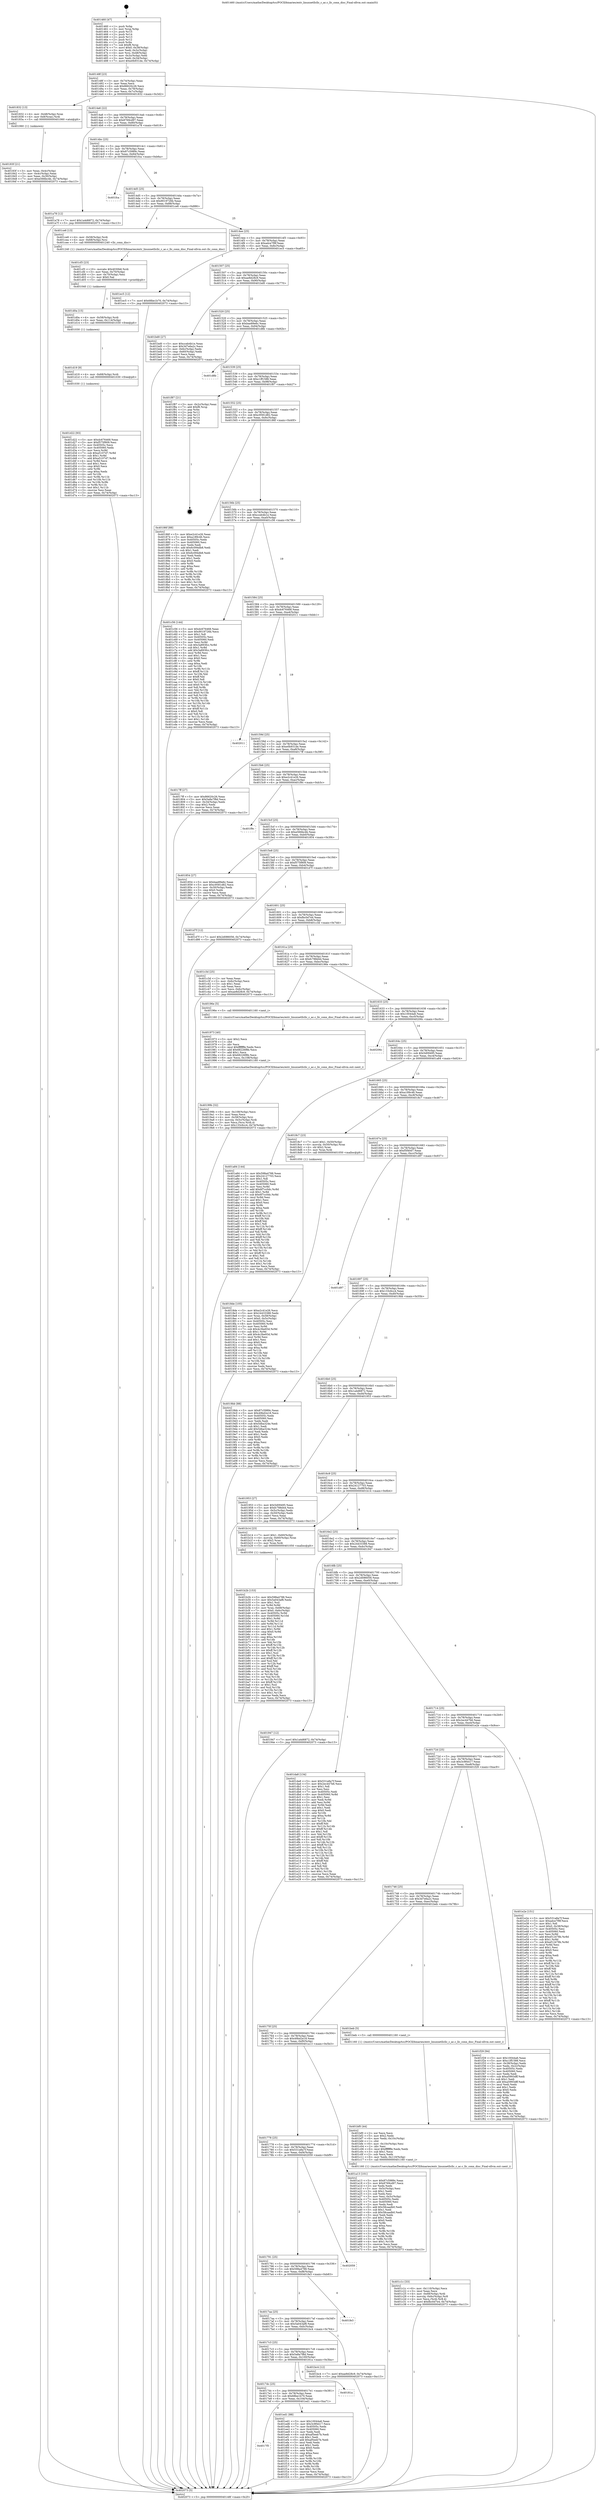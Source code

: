 digraph "0x401460" {
  label = "0x401460 (/mnt/c/Users/mathe/Desktop/tcc/POCII/binaries/extr_linuxnetllcllc_c_ac.c_llc_conn_disc_Final-ollvm.out::main(0))"
  labelloc = "t"
  node[shape=record]

  Entry [label="",width=0.3,height=0.3,shape=circle,fillcolor=black,style=filled]
  "0x40148f" [label="{
     0x40148f [23]\l
     | [instrs]\l
     &nbsp;&nbsp;0x40148f \<+3\>: mov -0x74(%rbp),%eax\l
     &nbsp;&nbsp;0x401492 \<+2\>: mov %eax,%ecx\l
     &nbsp;&nbsp;0x401494 \<+6\>: sub $0x86620c26,%ecx\l
     &nbsp;&nbsp;0x40149a \<+3\>: mov %eax,-0x78(%rbp)\l
     &nbsp;&nbsp;0x40149d \<+3\>: mov %ecx,-0x7c(%rbp)\l
     &nbsp;&nbsp;0x4014a0 \<+6\>: je 0000000000401832 \<main+0x3d2\>\l
  }"]
  "0x401832" [label="{
     0x401832 [13]\l
     | [instrs]\l
     &nbsp;&nbsp;0x401832 \<+4\>: mov -0x48(%rbp),%rax\l
     &nbsp;&nbsp;0x401836 \<+4\>: mov 0x8(%rax),%rdi\l
     &nbsp;&nbsp;0x40183a \<+5\>: call 0000000000401060 \<atoi@plt\>\l
     | [calls]\l
     &nbsp;&nbsp;0x401060 \{1\} (unknown)\l
  }"]
  "0x4014a6" [label="{
     0x4014a6 [22]\l
     | [instrs]\l
     &nbsp;&nbsp;0x4014a6 \<+5\>: jmp 00000000004014ab \<main+0x4b\>\l
     &nbsp;&nbsp;0x4014ab \<+3\>: mov -0x78(%rbp),%eax\l
     &nbsp;&nbsp;0x4014ae \<+5\>: sub $0x8769cd97,%eax\l
     &nbsp;&nbsp;0x4014b3 \<+3\>: mov %eax,-0x80(%rbp)\l
     &nbsp;&nbsp;0x4014b6 \<+6\>: je 0000000000401a78 \<main+0x618\>\l
  }"]
  Exit [label="",width=0.3,height=0.3,shape=circle,fillcolor=black,style=filled,peripheries=2]
  "0x401a78" [label="{
     0x401a78 [12]\l
     | [instrs]\l
     &nbsp;&nbsp;0x401a78 \<+7\>: movl $0x1a4d6872,-0x74(%rbp)\l
     &nbsp;&nbsp;0x401a7f \<+5\>: jmp 0000000000402073 \<main+0xc13\>\l
  }"]
  "0x4014bc" [label="{
     0x4014bc [25]\l
     | [instrs]\l
     &nbsp;&nbsp;0x4014bc \<+5\>: jmp 00000000004014c1 \<main+0x61\>\l
     &nbsp;&nbsp;0x4014c1 \<+3\>: mov -0x78(%rbp),%eax\l
     &nbsp;&nbsp;0x4014c4 \<+5\>: sub $0x87c5989c,%eax\l
     &nbsp;&nbsp;0x4014c9 \<+6\>: mov %eax,-0x84(%rbp)\l
     &nbsp;&nbsp;0x4014cf \<+6\>: je 0000000000401fca \<main+0xb6a\>\l
  }"]
  "0x4017f5" [label="{
     0x4017f5\l
  }", style=dashed]
  "0x401fca" [label="{
     0x401fca\l
  }", style=dashed]
  "0x4014d5" [label="{
     0x4014d5 [25]\l
     | [instrs]\l
     &nbsp;&nbsp;0x4014d5 \<+5\>: jmp 00000000004014da \<main+0x7a\>\l
     &nbsp;&nbsp;0x4014da \<+3\>: mov -0x78(%rbp),%eax\l
     &nbsp;&nbsp;0x4014dd \<+5\>: sub $0x9019726b,%eax\l
     &nbsp;&nbsp;0x4014e2 \<+6\>: mov %eax,-0x88(%rbp)\l
     &nbsp;&nbsp;0x4014e8 \<+6\>: je 0000000000401ce6 \<main+0x886\>\l
  }"]
  "0x401ed1" [label="{
     0x401ed1 [88]\l
     | [instrs]\l
     &nbsp;&nbsp;0x401ed1 \<+5\>: mov $0x10044a6,%eax\l
     &nbsp;&nbsp;0x401ed6 \<+5\>: mov $0x3c9f4417,%ecx\l
     &nbsp;&nbsp;0x401edb \<+7\>: mov 0x40505c,%edx\l
     &nbsp;&nbsp;0x401ee2 \<+7\>: mov 0x405060,%esi\l
     &nbsp;&nbsp;0x401ee9 \<+2\>: mov %edx,%edi\l
     &nbsp;&nbsp;0x401eeb \<+6\>: sub $0xaf5eeb7b,%edi\l
     &nbsp;&nbsp;0x401ef1 \<+3\>: sub $0x1,%edi\l
     &nbsp;&nbsp;0x401ef4 \<+6\>: add $0xaf5eeb7b,%edi\l
     &nbsp;&nbsp;0x401efa \<+3\>: imul %edi,%edx\l
     &nbsp;&nbsp;0x401efd \<+3\>: and $0x1,%edx\l
     &nbsp;&nbsp;0x401f00 \<+3\>: cmp $0x0,%edx\l
     &nbsp;&nbsp;0x401f03 \<+4\>: sete %r8b\l
     &nbsp;&nbsp;0x401f07 \<+3\>: cmp $0xa,%esi\l
     &nbsp;&nbsp;0x401f0a \<+4\>: setl %r9b\l
     &nbsp;&nbsp;0x401f0e \<+3\>: mov %r8b,%r10b\l
     &nbsp;&nbsp;0x401f11 \<+3\>: and %r9b,%r10b\l
     &nbsp;&nbsp;0x401f14 \<+3\>: xor %r9b,%r8b\l
     &nbsp;&nbsp;0x401f17 \<+3\>: or %r8b,%r10b\l
     &nbsp;&nbsp;0x401f1a \<+4\>: test $0x1,%r10b\l
     &nbsp;&nbsp;0x401f1e \<+3\>: cmovne %ecx,%eax\l
     &nbsp;&nbsp;0x401f21 \<+3\>: mov %eax,-0x74(%rbp)\l
     &nbsp;&nbsp;0x401f24 \<+5\>: jmp 0000000000402073 \<main+0xc13\>\l
  }"]
  "0x401ce6" [label="{
     0x401ce6 [13]\l
     | [instrs]\l
     &nbsp;&nbsp;0x401ce6 \<+4\>: mov -0x58(%rbp),%rdi\l
     &nbsp;&nbsp;0x401cea \<+4\>: mov -0x68(%rbp),%rsi\l
     &nbsp;&nbsp;0x401cee \<+5\>: call 0000000000401240 \<llc_conn_disc\>\l
     | [calls]\l
     &nbsp;&nbsp;0x401240 \{1\} (/mnt/c/Users/mathe/Desktop/tcc/POCII/binaries/extr_linuxnetllcllc_c_ac.c_llc_conn_disc_Final-ollvm.out::llc_conn_disc)\l
  }"]
  "0x4014ee" [label="{
     0x4014ee [25]\l
     | [instrs]\l
     &nbsp;&nbsp;0x4014ee \<+5\>: jmp 00000000004014f3 \<main+0x93\>\l
     &nbsp;&nbsp;0x4014f3 \<+3\>: mov -0x78(%rbp),%eax\l
     &nbsp;&nbsp;0x4014f6 \<+5\>: sub $0xadce7f9f,%eax\l
     &nbsp;&nbsp;0x4014fb \<+6\>: mov %eax,-0x8c(%rbp)\l
     &nbsp;&nbsp;0x401501 \<+6\>: je 0000000000401ec5 \<main+0xa65\>\l
  }"]
  "0x4017dc" [label="{
     0x4017dc [25]\l
     | [instrs]\l
     &nbsp;&nbsp;0x4017dc \<+5\>: jmp 00000000004017e1 \<main+0x381\>\l
     &nbsp;&nbsp;0x4017e1 \<+3\>: mov -0x78(%rbp),%eax\l
     &nbsp;&nbsp;0x4017e4 \<+5\>: sub $0x68be1b70,%eax\l
     &nbsp;&nbsp;0x4017e9 \<+6\>: mov %eax,-0x104(%rbp)\l
     &nbsp;&nbsp;0x4017ef \<+6\>: je 0000000000401ed1 \<main+0xa71\>\l
  }"]
  "0x401ec5" [label="{
     0x401ec5 [12]\l
     | [instrs]\l
     &nbsp;&nbsp;0x401ec5 \<+7\>: movl $0x68be1b70,-0x74(%rbp)\l
     &nbsp;&nbsp;0x401ecc \<+5\>: jmp 0000000000402073 \<main+0xc13\>\l
  }"]
  "0x401507" [label="{
     0x401507 [25]\l
     | [instrs]\l
     &nbsp;&nbsp;0x401507 \<+5\>: jmp 000000000040150c \<main+0xac\>\l
     &nbsp;&nbsp;0x40150c \<+3\>: mov -0x78(%rbp),%eax\l
     &nbsp;&nbsp;0x40150f \<+5\>: sub $0xae8d28c9,%eax\l
     &nbsp;&nbsp;0x401514 \<+6\>: mov %eax,-0x90(%rbp)\l
     &nbsp;&nbsp;0x40151a \<+6\>: je 0000000000401bd0 \<main+0x770\>\l
  }"]
  "0x40181a" [label="{
     0x40181a\l
  }", style=dashed]
  "0x401bd0" [label="{
     0x401bd0 [27]\l
     | [instrs]\l
     &nbsp;&nbsp;0x401bd0 \<+5\>: mov $0xcceb4b1e,%eax\l
     &nbsp;&nbsp;0x401bd5 \<+5\>: mov $0x3d7e6a2c,%ecx\l
     &nbsp;&nbsp;0x401bda \<+3\>: mov -0x6c(%rbp),%edx\l
     &nbsp;&nbsp;0x401bdd \<+3\>: cmp -0x60(%rbp),%edx\l
     &nbsp;&nbsp;0x401be0 \<+3\>: cmovl %ecx,%eax\l
     &nbsp;&nbsp;0x401be3 \<+3\>: mov %eax,-0x74(%rbp)\l
     &nbsp;&nbsp;0x401be6 \<+5\>: jmp 0000000000402073 \<main+0xc13\>\l
  }"]
  "0x401520" [label="{
     0x401520 [25]\l
     | [instrs]\l
     &nbsp;&nbsp;0x401520 \<+5\>: jmp 0000000000401525 \<main+0xc5\>\l
     &nbsp;&nbsp;0x401525 \<+3\>: mov -0x78(%rbp),%eax\l
     &nbsp;&nbsp;0x401528 \<+5\>: sub $0xbae89e6c,%eax\l
     &nbsp;&nbsp;0x40152d \<+6\>: mov %eax,-0x94(%rbp)\l
     &nbsp;&nbsp;0x401533 \<+6\>: je 0000000000401d8b \<main+0x92b\>\l
  }"]
  "0x401d22" [label="{
     0x401d22 [93]\l
     | [instrs]\l
     &nbsp;&nbsp;0x401d22 \<+5\>: mov $0xdc676468,%eax\l
     &nbsp;&nbsp;0x401d27 \<+5\>: mov $0xf575f909,%esi\l
     &nbsp;&nbsp;0x401d2c \<+7\>: mov 0x40505c,%ecx\l
     &nbsp;&nbsp;0x401d33 \<+7\>: mov 0x405060,%edx\l
     &nbsp;&nbsp;0x401d3a \<+3\>: mov %ecx,%r8d\l
     &nbsp;&nbsp;0x401d3d \<+7\>: sub $0xa5107d7,%r8d\l
     &nbsp;&nbsp;0x401d44 \<+4\>: sub $0x1,%r8d\l
     &nbsp;&nbsp;0x401d48 \<+7\>: add $0xa5107d7,%r8d\l
     &nbsp;&nbsp;0x401d4f \<+4\>: imul %r8d,%ecx\l
     &nbsp;&nbsp;0x401d53 \<+3\>: and $0x1,%ecx\l
     &nbsp;&nbsp;0x401d56 \<+3\>: cmp $0x0,%ecx\l
     &nbsp;&nbsp;0x401d59 \<+4\>: sete %r9b\l
     &nbsp;&nbsp;0x401d5d \<+3\>: cmp $0xa,%edx\l
     &nbsp;&nbsp;0x401d60 \<+4\>: setl %r10b\l
     &nbsp;&nbsp;0x401d64 \<+3\>: mov %r9b,%r11b\l
     &nbsp;&nbsp;0x401d67 \<+3\>: and %r10b,%r11b\l
     &nbsp;&nbsp;0x401d6a \<+3\>: xor %r10b,%r9b\l
     &nbsp;&nbsp;0x401d6d \<+3\>: or %r9b,%r11b\l
     &nbsp;&nbsp;0x401d70 \<+4\>: test $0x1,%r11b\l
     &nbsp;&nbsp;0x401d74 \<+3\>: cmovne %esi,%eax\l
     &nbsp;&nbsp;0x401d77 \<+3\>: mov %eax,-0x74(%rbp)\l
     &nbsp;&nbsp;0x401d7a \<+5\>: jmp 0000000000402073 \<main+0xc13\>\l
  }"]
  "0x401d8b" [label="{
     0x401d8b\l
  }", style=dashed]
  "0x401539" [label="{
     0x401539 [25]\l
     | [instrs]\l
     &nbsp;&nbsp;0x401539 \<+5\>: jmp 000000000040153e \<main+0xde\>\l
     &nbsp;&nbsp;0x40153e \<+3\>: mov -0x78(%rbp),%eax\l
     &nbsp;&nbsp;0x401541 \<+5\>: sub $0xc1ff1588,%eax\l
     &nbsp;&nbsp;0x401546 \<+6\>: mov %eax,-0x98(%rbp)\l
     &nbsp;&nbsp;0x40154c \<+6\>: je 0000000000401f87 \<main+0xb27\>\l
  }"]
  "0x401d19" [label="{
     0x401d19 [9]\l
     | [instrs]\l
     &nbsp;&nbsp;0x401d19 \<+4\>: mov -0x68(%rbp),%rdi\l
     &nbsp;&nbsp;0x401d1d \<+5\>: call 0000000000401030 \<free@plt\>\l
     | [calls]\l
     &nbsp;&nbsp;0x401030 \{1\} (unknown)\l
  }"]
  "0x401f87" [label="{
     0x401f87 [21]\l
     | [instrs]\l
     &nbsp;&nbsp;0x401f87 \<+3\>: mov -0x2c(%rbp),%eax\l
     &nbsp;&nbsp;0x401f8a \<+7\>: add $0xf8,%rsp\l
     &nbsp;&nbsp;0x401f91 \<+1\>: pop %rbx\l
     &nbsp;&nbsp;0x401f92 \<+2\>: pop %r12\l
     &nbsp;&nbsp;0x401f94 \<+2\>: pop %r13\l
     &nbsp;&nbsp;0x401f96 \<+2\>: pop %r14\l
     &nbsp;&nbsp;0x401f98 \<+2\>: pop %r15\l
     &nbsp;&nbsp;0x401f9a \<+1\>: pop %rbp\l
     &nbsp;&nbsp;0x401f9b \<+1\>: ret\l
  }"]
  "0x401552" [label="{
     0x401552 [25]\l
     | [instrs]\l
     &nbsp;&nbsp;0x401552 \<+5\>: jmp 0000000000401557 \<main+0xf7\>\l
     &nbsp;&nbsp;0x401557 \<+3\>: mov -0x78(%rbp),%eax\l
     &nbsp;&nbsp;0x40155a \<+5\>: sub $0xc9581d82,%eax\l
     &nbsp;&nbsp;0x40155f \<+6\>: mov %eax,-0x9c(%rbp)\l
     &nbsp;&nbsp;0x401565 \<+6\>: je 000000000040186f \<main+0x40f\>\l
  }"]
  "0x401d0a" [label="{
     0x401d0a [15]\l
     | [instrs]\l
     &nbsp;&nbsp;0x401d0a \<+4\>: mov -0x58(%rbp),%rdi\l
     &nbsp;&nbsp;0x401d0e \<+6\>: mov %eax,-0x114(%rbp)\l
     &nbsp;&nbsp;0x401d14 \<+5\>: call 0000000000401030 \<free@plt\>\l
     | [calls]\l
     &nbsp;&nbsp;0x401030 \{1\} (unknown)\l
  }"]
  "0x40186f" [label="{
     0x40186f [88]\l
     | [instrs]\l
     &nbsp;&nbsp;0x40186f \<+5\>: mov $0xe2c41e26,%eax\l
     &nbsp;&nbsp;0x401874 \<+5\>: mov $0xa189c46,%ecx\l
     &nbsp;&nbsp;0x401879 \<+7\>: mov 0x40505c,%edx\l
     &nbsp;&nbsp;0x401880 \<+7\>: mov 0x405060,%esi\l
     &nbsp;&nbsp;0x401887 \<+2\>: mov %edx,%edi\l
     &nbsp;&nbsp;0x401889 \<+6\>: add $0x6c094db8,%edi\l
     &nbsp;&nbsp;0x40188f \<+3\>: sub $0x1,%edi\l
     &nbsp;&nbsp;0x401892 \<+6\>: sub $0x6c094db8,%edi\l
     &nbsp;&nbsp;0x401898 \<+3\>: imul %edi,%edx\l
     &nbsp;&nbsp;0x40189b \<+3\>: and $0x1,%edx\l
     &nbsp;&nbsp;0x40189e \<+3\>: cmp $0x0,%edx\l
     &nbsp;&nbsp;0x4018a1 \<+4\>: sete %r8b\l
     &nbsp;&nbsp;0x4018a5 \<+3\>: cmp $0xa,%esi\l
     &nbsp;&nbsp;0x4018a8 \<+4\>: setl %r9b\l
     &nbsp;&nbsp;0x4018ac \<+3\>: mov %r8b,%r10b\l
     &nbsp;&nbsp;0x4018af \<+3\>: and %r9b,%r10b\l
     &nbsp;&nbsp;0x4018b2 \<+3\>: xor %r9b,%r8b\l
     &nbsp;&nbsp;0x4018b5 \<+3\>: or %r8b,%r10b\l
     &nbsp;&nbsp;0x4018b8 \<+4\>: test $0x1,%r10b\l
     &nbsp;&nbsp;0x4018bc \<+3\>: cmovne %ecx,%eax\l
     &nbsp;&nbsp;0x4018bf \<+3\>: mov %eax,-0x74(%rbp)\l
     &nbsp;&nbsp;0x4018c2 \<+5\>: jmp 0000000000402073 \<main+0xc13\>\l
  }"]
  "0x40156b" [label="{
     0x40156b [25]\l
     | [instrs]\l
     &nbsp;&nbsp;0x40156b \<+5\>: jmp 0000000000401570 \<main+0x110\>\l
     &nbsp;&nbsp;0x401570 \<+3\>: mov -0x78(%rbp),%eax\l
     &nbsp;&nbsp;0x401573 \<+5\>: sub $0xcceb4b1e,%eax\l
     &nbsp;&nbsp;0x401578 \<+6\>: mov %eax,-0xa0(%rbp)\l
     &nbsp;&nbsp;0x40157e \<+6\>: je 0000000000401c56 \<main+0x7f6\>\l
  }"]
  "0x401cf3" [label="{
     0x401cf3 [23]\l
     | [instrs]\l
     &nbsp;&nbsp;0x401cf3 \<+10\>: movabs $0x4030b6,%rdi\l
     &nbsp;&nbsp;0x401cfd \<+3\>: mov %eax,-0x70(%rbp)\l
     &nbsp;&nbsp;0x401d00 \<+3\>: mov -0x70(%rbp),%esi\l
     &nbsp;&nbsp;0x401d03 \<+2\>: mov $0x0,%al\l
     &nbsp;&nbsp;0x401d05 \<+5\>: call 0000000000401040 \<printf@plt\>\l
     | [calls]\l
     &nbsp;&nbsp;0x401040 \{1\} (unknown)\l
  }"]
  "0x401c56" [label="{
     0x401c56 [144]\l
     | [instrs]\l
     &nbsp;&nbsp;0x401c56 \<+5\>: mov $0xdc676468,%eax\l
     &nbsp;&nbsp;0x401c5b \<+5\>: mov $0x9019726b,%ecx\l
     &nbsp;&nbsp;0x401c60 \<+2\>: mov $0x1,%dl\l
     &nbsp;&nbsp;0x401c62 \<+7\>: mov 0x40505c,%esi\l
     &nbsp;&nbsp;0x401c69 \<+7\>: mov 0x405060,%edi\l
     &nbsp;&nbsp;0x401c70 \<+3\>: mov %esi,%r8d\l
     &nbsp;&nbsp;0x401c73 \<+7\>: sub $0x3a893fcc,%r8d\l
     &nbsp;&nbsp;0x401c7a \<+4\>: sub $0x1,%r8d\l
     &nbsp;&nbsp;0x401c7e \<+7\>: add $0x3a893fcc,%r8d\l
     &nbsp;&nbsp;0x401c85 \<+4\>: imul %r8d,%esi\l
     &nbsp;&nbsp;0x401c89 \<+3\>: and $0x1,%esi\l
     &nbsp;&nbsp;0x401c8c \<+3\>: cmp $0x0,%esi\l
     &nbsp;&nbsp;0x401c8f \<+4\>: sete %r9b\l
     &nbsp;&nbsp;0x401c93 \<+3\>: cmp $0xa,%edi\l
     &nbsp;&nbsp;0x401c96 \<+4\>: setl %r10b\l
     &nbsp;&nbsp;0x401c9a \<+3\>: mov %r9b,%r11b\l
     &nbsp;&nbsp;0x401c9d \<+4\>: xor $0xff,%r11b\l
     &nbsp;&nbsp;0x401ca1 \<+3\>: mov %r10b,%bl\l
     &nbsp;&nbsp;0x401ca4 \<+3\>: xor $0xff,%bl\l
     &nbsp;&nbsp;0x401ca7 \<+3\>: xor $0x0,%dl\l
     &nbsp;&nbsp;0x401caa \<+3\>: mov %r11b,%r14b\l
     &nbsp;&nbsp;0x401cad \<+4\>: and $0x0,%r14b\l
     &nbsp;&nbsp;0x401cb1 \<+3\>: and %dl,%r9b\l
     &nbsp;&nbsp;0x401cb4 \<+3\>: mov %bl,%r15b\l
     &nbsp;&nbsp;0x401cb7 \<+4\>: and $0x0,%r15b\l
     &nbsp;&nbsp;0x401cbb \<+3\>: and %dl,%r10b\l
     &nbsp;&nbsp;0x401cbe \<+3\>: or %r9b,%r14b\l
     &nbsp;&nbsp;0x401cc1 \<+3\>: or %r10b,%r15b\l
     &nbsp;&nbsp;0x401cc4 \<+3\>: xor %r15b,%r14b\l
     &nbsp;&nbsp;0x401cc7 \<+3\>: or %bl,%r11b\l
     &nbsp;&nbsp;0x401cca \<+4\>: xor $0xff,%r11b\l
     &nbsp;&nbsp;0x401cce \<+3\>: or $0x0,%dl\l
     &nbsp;&nbsp;0x401cd1 \<+3\>: and %dl,%r11b\l
     &nbsp;&nbsp;0x401cd4 \<+3\>: or %r11b,%r14b\l
     &nbsp;&nbsp;0x401cd7 \<+4\>: test $0x1,%r14b\l
     &nbsp;&nbsp;0x401cdb \<+3\>: cmovne %ecx,%eax\l
     &nbsp;&nbsp;0x401cde \<+3\>: mov %eax,-0x74(%rbp)\l
     &nbsp;&nbsp;0x401ce1 \<+5\>: jmp 0000000000402073 \<main+0xc13\>\l
  }"]
  "0x401584" [label="{
     0x401584 [25]\l
     | [instrs]\l
     &nbsp;&nbsp;0x401584 \<+5\>: jmp 0000000000401589 \<main+0x129\>\l
     &nbsp;&nbsp;0x401589 \<+3\>: mov -0x78(%rbp),%eax\l
     &nbsp;&nbsp;0x40158c \<+5\>: sub $0xdc676468,%eax\l
     &nbsp;&nbsp;0x401591 \<+6\>: mov %eax,-0xa4(%rbp)\l
     &nbsp;&nbsp;0x401597 \<+6\>: je 0000000000402011 \<main+0xbb1\>\l
  }"]
  "0x401c1c" [label="{
     0x401c1c [33]\l
     | [instrs]\l
     &nbsp;&nbsp;0x401c1c \<+6\>: mov -0x110(%rbp),%ecx\l
     &nbsp;&nbsp;0x401c22 \<+3\>: imul %eax,%ecx\l
     &nbsp;&nbsp;0x401c25 \<+4\>: mov -0x68(%rbp),%rdi\l
     &nbsp;&nbsp;0x401c29 \<+4\>: movslq -0x6c(%rbp),%r8\l
     &nbsp;&nbsp;0x401c2d \<+4\>: mov %ecx,(%rdi,%r8,4)\l
     &nbsp;&nbsp;0x401c31 \<+7\>: movl $0xfbc0d7e4,-0x74(%rbp)\l
     &nbsp;&nbsp;0x401c38 \<+5\>: jmp 0000000000402073 \<main+0xc13\>\l
  }"]
  "0x402011" [label="{
     0x402011\l
  }", style=dashed]
  "0x40159d" [label="{
     0x40159d [25]\l
     | [instrs]\l
     &nbsp;&nbsp;0x40159d \<+5\>: jmp 00000000004015a2 \<main+0x142\>\l
     &nbsp;&nbsp;0x4015a2 \<+3\>: mov -0x78(%rbp),%eax\l
     &nbsp;&nbsp;0x4015a5 \<+5\>: sub $0xe0b931de,%eax\l
     &nbsp;&nbsp;0x4015aa \<+6\>: mov %eax,-0xa8(%rbp)\l
     &nbsp;&nbsp;0x4015b0 \<+6\>: je 00000000004017ff \<main+0x39f\>\l
  }"]
  "0x401bf0" [label="{
     0x401bf0 [44]\l
     | [instrs]\l
     &nbsp;&nbsp;0x401bf0 \<+2\>: xor %ecx,%ecx\l
     &nbsp;&nbsp;0x401bf2 \<+5\>: mov $0x2,%edx\l
     &nbsp;&nbsp;0x401bf7 \<+6\>: mov %edx,-0x10c(%rbp)\l
     &nbsp;&nbsp;0x401bfd \<+1\>: cltd\l
     &nbsp;&nbsp;0x401bfe \<+6\>: mov -0x10c(%rbp),%esi\l
     &nbsp;&nbsp;0x401c04 \<+2\>: idiv %esi\l
     &nbsp;&nbsp;0x401c06 \<+6\>: imul $0xfffffffe,%edx,%edx\l
     &nbsp;&nbsp;0x401c0c \<+3\>: sub $0x1,%ecx\l
     &nbsp;&nbsp;0x401c0f \<+2\>: sub %ecx,%edx\l
     &nbsp;&nbsp;0x401c11 \<+6\>: mov %edx,-0x110(%rbp)\l
     &nbsp;&nbsp;0x401c17 \<+5\>: call 0000000000401160 \<next_i\>\l
     | [calls]\l
     &nbsp;&nbsp;0x401160 \{1\} (/mnt/c/Users/mathe/Desktop/tcc/POCII/binaries/extr_linuxnetllcllc_c_ac.c_llc_conn_disc_Final-ollvm.out::next_i)\l
  }"]
  "0x4017ff" [label="{
     0x4017ff [27]\l
     | [instrs]\l
     &nbsp;&nbsp;0x4017ff \<+5\>: mov $0x86620c26,%eax\l
     &nbsp;&nbsp;0x401804 \<+5\>: mov $0x5a8a7f8d,%ecx\l
     &nbsp;&nbsp;0x401809 \<+3\>: mov -0x34(%rbp),%edx\l
     &nbsp;&nbsp;0x40180c \<+3\>: cmp $0x2,%edx\l
     &nbsp;&nbsp;0x40180f \<+3\>: cmovne %ecx,%eax\l
     &nbsp;&nbsp;0x401812 \<+3\>: mov %eax,-0x74(%rbp)\l
     &nbsp;&nbsp;0x401815 \<+5\>: jmp 0000000000402073 \<main+0xc13\>\l
  }"]
  "0x4015b6" [label="{
     0x4015b6 [25]\l
     | [instrs]\l
     &nbsp;&nbsp;0x4015b6 \<+5\>: jmp 00000000004015bb \<main+0x15b\>\l
     &nbsp;&nbsp;0x4015bb \<+3\>: mov -0x78(%rbp),%eax\l
     &nbsp;&nbsp;0x4015be \<+5\>: sub $0xe2c41e26,%eax\l
     &nbsp;&nbsp;0x4015c3 \<+6\>: mov %eax,-0xac(%rbp)\l
     &nbsp;&nbsp;0x4015c9 \<+6\>: je 0000000000401f9c \<main+0xb3c\>\l
  }"]
  "0x402073" [label="{
     0x402073 [5]\l
     | [instrs]\l
     &nbsp;&nbsp;0x402073 \<+5\>: jmp 000000000040148f \<main+0x2f\>\l
  }"]
  "0x401460" [label="{
     0x401460 [47]\l
     | [instrs]\l
     &nbsp;&nbsp;0x401460 \<+1\>: push %rbp\l
     &nbsp;&nbsp;0x401461 \<+3\>: mov %rsp,%rbp\l
     &nbsp;&nbsp;0x401464 \<+2\>: push %r15\l
     &nbsp;&nbsp;0x401466 \<+2\>: push %r14\l
     &nbsp;&nbsp;0x401468 \<+2\>: push %r13\l
     &nbsp;&nbsp;0x40146a \<+2\>: push %r12\l
     &nbsp;&nbsp;0x40146c \<+1\>: push %rbx\l
     &nbsp;&nbsp;0x40146d \<+7\>: sub $0xf8,%rsp\l
     &nbsp;&nbsp;0x401474 \<+7\>: movl $0x0,-0x38(%rbp)\l
     &nbsp;&nbsp;0x40147b \<+3\>: mov %edi,-0x3c(%rbp)\l
     &nbsp;&nbsp;0x40147e \<+4\>: mov %rsi,-0x48(%rbp)\l
     &nbsp;&nbsp;0x401482 \<+3\>: mov -0x3c(%rbp),%edi\l
     &nbsp;&nbsp;0x401485 \<+3\>: mov %edi,-0x34(%rbp)\l
     &nbsp;&nbsp;0x401488 \<+7\>: movl $0xe0b931de,-0x74(%rbp)\l
  }"]
  "0x40183f" [label="{
     0x40183f [21]\l
     | [instrs]\l
     &nbsp;&nbsp;0x40183f \<+3\>: mov %eax,-0x4c(%rbp)\l
     &nbsp;&nbsp;0x401842 \<+3\>: mov -0x4c(%rbp),%eax\l
     &nbsp;&nbsp;0x401845 \<+3\>: mov %eax,-0x30(%rbp)\l
     &nbsp;&nbsp;0x401848 \<+7\>: movl $0xe566bc4b,-0x74(%rbp)\l
     &nbsp;&nbsp;0x40184f \<+5\>: jmp 0000000000402073 \<main+0xc13\>\l
  }"]
  "0x4017c3" [label="{
     0x4017c3 [25]\l
     | [instrs]\l
     &nbsp;&nbsp;0x4017c3 \<+5\>: jmp 00000000004017c8 \<main+0x368\>\l
     &nbsp;&nbsp;0x4017c8 \<+3\>: mov -0x78(%rbp),%eax\l
     &nbsp;&nbsp;0x4017cb \<+5\>: sub $0x5a8a7f8d,%eax\l
     &nbsp;&nbsp;0x4017d0 \<+6\>: mov %eax,-0x100(%rbp)\l
     &nbsp;&nbsp;0x4017d6 \<+6\>: je 000000000040181a \<main+0x3ba\>\l
  }"]
  "0x401f9c" [label="{
     0x401f9c\l
  }", style=dashed]
  "0x4015cf" [label="{
     0x4015cf [25]\l
     | [instrs]\l
     &nbsp;&nbsp;0x4015cf \<+5\>: jmp 00000000004015d4 \<main+0x174\>\l
     &nbsp;&nbsp;0x4015d4 \<+3\>: mov -0x78(%rbp),%eax\l
     &nbsp;&nbsp;0x4015d7 \<+5\>: sub $0xe566bc4b,%eax\l
     &nbsp;&nbsp;0x4015dc \<+6\>: mov %eax,-0xb0(%rbp)\l
     &nbsp;&nbsp;0x4015e2 \<+6\>: je 0000000000401854 \<main+0x3f4\>\l
  }"]
  "0x401bc4" [label="{
     0x401bc4 [12]\l
     | [instrs]\l
     &nbsp;&nbsp;0x401bc4 \<+7\>: movl $0xae8d28c9,-0x74(%rbp)\l
     &nbsp;&nbsp;0x401bcb \<+5\>: jmp 0000000000402073 \<main+0xc13\>\l
  }"]
  "0x401854" [label="{
     0x401854 [27]\l
     | [instrs]\l
     &nbsp;&nbsp;0x401854 \<+5\>: mov $0xbae89e6c,%eax\l
     &nbsp;&nbsp;0x401859 \<+5\>: mov $0xc9581d82,%ecx\l
     &nbsp;&nbsp;0x40185e \<+3\>: mov -0x30(%rbp),%edx\l
     &nbsp;&nbsp;0x401861 \<+3\>: cmp $0x0,%edx\l
     &nbsp;&nbsp;0x401864 \<+3\>: cmove %ecx,%eax\l
     &nbsp;&nbsp;0x401867 \<+3\>: mov %eax,-0x74(%rbp)\l
     &nbsp;&nbsp;0x40186a \<+5\>: jmp 0000000000402073 \<main+0xc13\>\l
  }"]
  "0x4015e8" [label="{
     0x4015e8 [25]\l
     | [instrs]\l
     &nbsp;&nbsp;0x4015e8 \<+5\>: jmp 00000000004015ed \<main+0x18d\>\l
     &nbsp;&nbsp;0x4015ed \<+3\>: mov -0x78(%rbp),%eax\l
     &nbsp;&nbsp;0x4015f0 \<+5\>: sub $0xf575f909,%eax\l
     &nbsp;&nbsp;0x4015f5 \<+6\>: mov %eax,-0xb4(%rbp)\l
     &nbsp;&nbsp;0x4015fb \<+6\>: je 0000000000401d7f \<main+0x91f\>\l
  }"]
  "0x4017aa" [label="{
     0x4017aa [25]\l
     | [instrs]\l
     &nbsp;&nbsp;0x4017aa \<+5\>: jmp 00000000004017af \<main+0x34f\>\l
     &nbsp;&nbsp;0x4017af \<+3\>: mov -0x78(%rbp),%eax\l
     &nbsp;&nbsp;0x4017b2 \<+5\>: sub $0x5a043af8,%eax\l
     &nbsp;&nbsp;0x4017b7 \<+6\>: mov %eax,-0xfc(%rbp)\l
     &nbsp;&nbsp;0x4017bd \<+6\>: je 0000000000401bc4 \<main+0x764\>\l
  }"]
  "0x401d7f" [label="{
     0x401d7f [12]\l
     | [instrs]\l
     &nbsp;&nbsp;0x401d7f \<+7\>: movl $0x2d086056,-0x74(%rbp)\l
     &nbsp;&nbsp;0x401d86 \<+5\>: jmp 0000000000402073 \<main+0xc13\>\l
  }"]
  "0x401601" [label="{
     0x401601 [25]\l
     | [instrs]\l
     &nbsp;&nbsp;0x401601 \<+5\>: jmp 0000000000401606 \<main+0x1a6\>\l
     &nbsp;&nbsp;0x401606 \<+3\>: mov -0x78(%rbp),%eax\l
     &nbsp;&nbsp;0x401609 \<+5\>: sub $0xfbc0d7e4,%eax\l
     &nbsp;&nbsp;0x40160e \<+6\>: mov %eax,-0xb8(%rbp)\l
     &nbsp;&nbsp;0x401614 \<+6\>: je 0000000000401c3d \<main+0x7dd\>\l
  }"]
  "0x401fe3" [label="{
     0x401fe3\l
  }", style=dashed]
  "0x401c3d" [label="{
     0x401c3d [25]\l
     | [instrs]\l
     &nbsp;&nbsp;0x401c3d \<+2\>: xor %eax,%eax\l
     &nbsp;&nbsp;0x401c3f \<+3\>: mov -0x6c(%rbp),%ecx\l
     &nbsp;&nbsp;0x401c42 \<+3\>: sub $0x1,%eax\l
     &nbsp;&nbsp;0x401c45 \<+2\>: sub %eax,%ecx\l
     &nbsp;&nbsp;0x401c47 \<+3\>: mov %ecx,-0x6c(%rbp)\l
     &nbsp;&nbsp;0x401c4a \<+7\>: movl $0xae8d28c9,-0x74(%rbp)\l
     &nbsp;&nbsp;0x401c51 \<+5\>: jmp 0000000000402073 \<main+0xc13\>\l
  }"]
  "0x40161a" [label="{
     0x40161a [25]\l
     | [instrs]\l
     &nbsp;&nbsp;0x40161a \<+5\>: jmp 000000000040161f \<main+0x1bf\>\l
     &nbsp;&nbsp;0x40161f \<+3\>: mov -0x78(%rbp),%eax\l
     &nbsp;&nbsp;0x401622 \<+5\>: sub $0xfc788d44,%eax\l
     &nbsp;&nbsp;0x401627 \<+6\>: mov %eax,-0xbc(%rbp)\l
     &nbsp;&nbsp;0x40162d \<+6\>: je 000000000040196e \<main+0x50e\>\l
  }"]
  "0x401791" [label="{
     0x401791 [25]\l
     | [instrs]\l
     &nbsp;&nbsp;0x401791 \<+5\>: jmp 0000000000401796 \<main+0x336\>\l
     &nbsp;&nbsp;0x401796 \<+3\>: mov -0x78(%rbp),%eax\l
     &nbsp;&nbsp;0x401799 \<+5\>: sub $0x598a4788,%eax\l
     &nbsp;&nbsp;0x40179e \<+6\>: mov %eax,-0xf8(%rbp)\l
     &nbsp;&nbsp;0x4017a4 \<+6\>: je 0000000000401fe3 \<main+0xb83\>\l
  }"]
  "0x40196e" [label="{
     0x40196e [5]\l
     | [instrs]\l
     &nbsp;&nbsp;0x40196e \<+5\>: call 0000000000401160 \<next_i\>\l
     | [calls]\l
     &nbsp;&nbsp;0x401160 \{1\} (/mnt/c/Users/mathe/Desktop/tcc/POCII/binaries/extr_linuxnetllcllc_c_ac.c_llc_conn_disc_Final-ollvm.out::next_i)\l
  }"]
  "0x401633" [label="{
     0x401633 [25]\l
     | [instrs]\l
     &nbsp;&nbsp;0x401633 \<+5\>: jmp 0000000000401638 \<main+0x1d8\>\l
     &nbsp;&nbsp;0x401638 \<+3\>: mov -0x78(%rbp),%eax\l
     &nbsp;&nbsp;0x40163b \<+5\>: sub $0x10044a6,%eax\l
     &nbsp;&nbsp;0x401640 \<+6\>: mov %eax,-0xc0(%rbp)\l
     &nbsp;&nbsp;0x401646 \<+6\>: je 000000000040206c \<main+0xc0c\>\l
  }"]
  "0x402059" [label="{
     0x402059\l
  }", style=dashed]
  "0x40206c" [label="{
     0x40206c\l
  }", style=dashed]
  "0x40164c" [label="{
     0x40164c [25]\l
     | [instrs]\l
     &nbsp;&nbsp;0x40164c \<+5\>: jmp 0000000000401651 \<main+0x1f1\>\l
     &nbsp;&nbsp;0x401651 \<+3\>: mov -0x78(%rbp),%eax\l
     &nbsp;&nbsp;0x401654 \<+5\>: sub $0x5d09495,%eax\l
     &nbsp;&nbsp;0x401659 \<+6\>: mov %eax,-0xc4(%rbp)\l
     &nbsp;&nbsp;0x40165f \<+6\>: je 0000000000401a84 \<main+0x624\>\l
  }"]
  "0x401b2b" [label="{
     0x401b2b [153]\l
     | [instrs]\l
     &nbsp;&nbsp;0x401b2b \<+5\>: mov $0x598a4788,%ecx\l
     &nbsp;&nbsp;0x401b30 \<+5\>: mov $0x5a043af8,%edx\l
     &nbsp;&nbsp;0x401b35 \<+3\>: mov $0x1,%sil\l
     &nbsp;&nbsp;0x401b38 \<+3\>: xor %r8d,%r8d\l
     &nbsp;&nbsp;0x401b3b \<+4\>: mov %rax,-0x68(%rbp)\l
     &nbsp;&nbsp;0x401b3f \<+7\>: movl $0x0,-0x6c(%rbp)\l
     &nbsp;&nbsp;0x401b46 \<+8\>: mov 0x40505c,%r9d\l
     &nbsp;&nbsp;0x401b4e \<+8\>: mov 0x405060,%r10d\l
     &nbsp;&nbsp;0x401b56 \<+4\>: sub $0x1,%r8d\l
     &nbsp;&nbsp;0x401b5a \<+3\>: mov %r9d,%r11d\l
     &nbsp;&nbsp;0x401b5d \<+3\>: add %r8d,%r11d\l
     &nbsp;&nbsp;0x401b60 \<+4\>: imul %r11d,%r9d\l
     &nbsp;&nbsp;0x401b64 \<+4\>: and $0x1,%r9d\l
     &nbsp;&nbsp;0x401b68 \<+4\>: cmp $0x0,%r9d\l
     &nbsp;&nbsp;0x401b6c \<+3\>: sete %bl\l
     &nbsp;&nbsp;0x401b6f \<+4\>: cmp $0xa,%r10d\l
     &nbsp;&nbsp;0x401b73 \<+4\>: setl %r14b\l
     &nbsp;&nbsp;0x401b77 \<+3\>: mov %bl,%r15b\l
     &nbsp;&nbsp;0x401b7a \<+4\>: xor $0xff,%r15b\l
     &nbsp;&nbsp;0x401b7e \<+3\>: mov %r14b,%r12b\l
     &nbsp;&nbsp;0x401b81 \<+4\>: xor $0xff,%r12b\l
     &nbsp;&nbsp;0x401b85 \<+4\>: xor $0x1,%sil\l
     &nbsp;&nbsp;0x401b89 \<+3\>: mov %r15b,%r13b\l
     &nbsp;&nbsp;0x401b8c \<+4\>: and $0xff,%r13b\l
     &nbsp;&nbsp;0x401b90 \<+3\>: and %sil,%bl\l
     &nbsp;&nbsp;0x401b93 \<+3\>: mov %r12b,%al\l
     &nbsp;&nbsp;0x401b96 \<+2\>: and $0xff,%al\l
     &nbsp;&nbsp;0x401b98 \<+3\>: and %sil,%r14b\l
     &nbsp;&nbsp;0x401b9b \<+3\>: or %bl,%r13b\l
     &nbsp;&nbsp;0x401b9e \<+3\>: or %r14b,%al\l
     &nbsp;&nbsp;0x401ba1 \<+3\>: xor %al,%r13b\l
     &nbsp;&nbsp;0x401ba4 \<+3\>: or %r12b,%r15b\l
     &nbsp;&nbsp;0x401ba7 \<+4\>: xor $0xff,%r15b\l
     &nbsp;&nbsp;0x401bab \<+4\>: or $0x1,%sil\l
     &nbsp;&nbsp;0x401baf \<+3\>: and %sil,%r15b\l
     &nbsp;&nbsp;0x401bb2 \<+3\>: or %r15b,%r13b\l
     &nbsp;&nbsp;0x401bb5 \<+4\>: test $0x1,%r13b\l
     &nbsp;&nbsp;0x401bb9 \<+3\>: cmovne %edx,%ecx\l
     &nbsp;&nbsp;0x401bbc \<+3\>: mov %ecx,-0x74(%rbp)\l
     &nbsp;&nbsp;0x401bbf \<+5\>: jmp 0000000000402073 \<main+0xc13\>\l
  }"]
  "0x401a84" [label="{
     0x401a84 [144]\l
     | [instrs]\l
     &nbsp;&nbsp;0x401a84 \<+5\>: mov $0x598a4788,%eax\l
     &nbsp;&nbsp;0x401a89 \<+5\>: mov $0x24127703,%ecx\l
     &nbsp;&nbsp;0x401a8e \<+2\>: mov $0x1,%dl\l
     &nbsp;&nbsp;0x401a90 \<+7\>: mov 0x40505c,%esi\l
     &nbsp;&nbsp;0x401a97 \<+7\>: mov 0x405060,%edi\l
     &nbsp;&nbsp;0x401a9e \<+3\>: mov %esi,%r8d\l
     &nbsp;&nbsp;0x401aa1 \<+7\>: add $0x6f7cc0dc,%r8d\l
     &nbsp;&nbsp;0x401aa8 \<+4\>: sub $0x1,%r8d\l
     &nbsp;&nbsp;0x401aac \<+7\>: sub $0x6f7cc0dc,%r8d\l
     &nbsp;&nbsp;0x401ab3 \<+4\>: imul %r8d,%esi\l
     &nbsp;&nbsp;0x401ab7 \<+3\>: and $0x1,%esi\l
     &nbsp;&nbsp;0x401aba \<+3\>: cmp $0x0,%esi\l
     &nbsp;&nbsp;0x401abd \<+4\>: sete %r9b\l
     &nbsp;&nbsp;0x401ac1 \<+3\>: cmp $0xa,%edi\l
     &nbsp;&nbsp;0x401ac4 \<+4\>: setl %r10b\l
     &nbsp;&nbsp;0x401ac8 \<+3\>: mov %r9b,%r11b\l
     &nbsp;&nbsp;0x401acb \<+4\>: xor $0xff,%r11b\l
     &nbsp;&nbsp;0x401acf \<+3\>: mov %r10b,%bl\l
     &nbsp;&nbsp;0x401ad2 \<+3\>: xor $0xff,%bl\l
     &nbsp;&nbsp;0x401ad5 \<+3\>: xor $0x1,%dl\l
     &nbsp;&nbsp;0x401ad8 \<+3\>: mov %r11b,%r14b\l
     &nbsp;&nbsp;0x401adb \<+4\>: and $0xff,%r14b\l
     &nbsp;&nbsp;0x401adf \<+3\>: and %dl,%r9b\l
     &nbsp;&nbsp;0x401ae2 \<+3\>: mov %bl,%r15b\l
     &nbsp;&nbsp;0x401ae5 \<+4\>: and $0xff,%r15b\l
     &nbsp;&nbsp;0x401ae9 \<+3\>: and %dl,%r10b\l
     &nbsp;&nbsp;0x401aec \<+3\>: or %r9b,%r14b\l
     &nbsp;&nbsp;0x401aef \<+3\>: or %r10b,%r15b\l
     &nbsp;&nbsp;0x401af2 \<+3\>: xor %r15b,%r14b\l
     &nbsp;&nbsp;0x401af5 \<+3\>: or %bl,%r11b\l
     &nbsp;&nbsp;0x401af8 \<+4\>: xor $0xff,%r11b\l
     &nbsp;&nbsp;0x401afc \<+3\>: or $0x1,%dl\l
     &nbsp;&nbsp;0x401aff \<+3\>: and %dl,%r11b\l
     &nbsp;&nbsp;0x401b02 \<+3\>: or %r11b,%r14b\l
     &nbsp;&nbsp;0x401b05 \<+4\>: test $0x1,%r14b\l
     &nbsp;&nbsp;0x401b09 \<+3\>: cmovne %ecx,%eax\l
     &nbsp;&nbsp;0x401b0c \<+3\>: mov %eax,-0x74(%rbp)\l
     &nbsp;&nbsp;0x401b0f \<+5\>: jmp 0000000000402073 \<main+0xc13\>\l
  }"]
  "0x401665" [label="{
     0x401665 [25]\l
     | [instrs]\l
     &nbsp;&nbsp;0x401665 \<+5\>: jmp 000000000040166a \<main+0x20a\>\l
     &nbsp;&nbsp;0x40166a \<+3\>: mov -0x78(%rbp),%eax\l
     &nbsp;&nbsp;0x40166d \<+5\>: sub $0xa189c46,%eax\l
     &nbsp;&nbsp;0x401672 \<+6\>: mov %eax,-0xc8(%rbp)\l
     &nbsp;&nbsp;0x401678 \<+6\>: je 00000000004018c7 \<main+0x467\>\l
  }"]
  "0x401778" [label="{
     0x401778 [25]\l
     | [instrs]\l
     &nbsp;&nbsp;0x401778 \<+5\>: jmp 000000000040177d \<main+0x31d\>\l
     &nbsp;&nbsp;0x40177d \<+3\>: mov -0x78(%rbp),%eax\l
     &nbsp;&nbsp;0x401780 \<+5\>: sub $0x531a8a7f,%eax\l
     &nbsp;&nbsp;0x401785 \<+6\>: mov %eax,-0xf4(%rbp)\l
     &nbsp;&nbsp;0x40178b \<+6\>: je 0000000000402059 \<main+0xbf9\>\l
  }"]
  "0x4018c7" [label="{
     0x4018c7 [23]\l
     | [instrs]\l
     &nbsp;&nbsp;0x4018c7 \<+7\>: movl $0x1,-0x50(%rbp)\l
     &nbsp;&nbsp;0x4018ce \<+4\>: movslq -0x50(%rbp),%rax\l
     &nbsp;&nbsp;0x4018d2 \<+4\>: shl $0x2,%rax\l
     &nbsp;&nbsp;0x4018d6 \<+3\>: mov %rax,%rdi\l
     &nbsp;&nbsp;0x4018d9 \<+5\>: call 0000000000401050 \<malloc@plt\>\l
     | [calls]\l
     &nbsp;&nbsp;0x401050 \{1\} (unknown)\l
  }"]
  "0x40167e" [label="{
     0x40167e [25]\l
     | [instrs]\l
     &nbsp;&nbsp;0x40167e \<+5\>: jmp 0000000000401683 \<main+0x223\>\l
     &nbsp;&nbsp;0x401683 \<+3\>: mov -0x78(%rbp),%eax\l
     &nbsp;&nbsp;0x401686 \<+5\>: sub $0xf5f40d7,%eax\l
     &nbsp;&nbsp;0x40168b \<+6\>: mov %eax,-0xcc(%rbp)\l
     &nbsp;&nbsp;0x401691 \<+6\>: je 0000000000401d97 \<main+0x937\>\l
  }"]
  "0x4018de" [label="{
     0x4018de [105]\l
     | [instrs]\l
     &nbsp;&nbsp;0x4018de \<+5\>: mov $0xe2c41e26,%ecx\l
     &nbsp;&nbsp;0x4018e3 \<+5\>: mov $0x24433388,%edx\l
     &nbsp;&nbsp;0x4018e8 \<+4\>: mov %rax,-0x58(%rbp)\l
     &nbsp;&nbsp;0x4018ec \<+7\>: movl $0x0,-0x5c(%rbp)\l
     &nbsp;&nbsp;0x4018f3 \<+7\>: mov 0x40505c,%esi\l
     &nbsp;&nbsp;0x4018fa \<+8\>: mov 0x405060,%r8d\l
     &nbsp;&nbsp;0x401902 \<+3\>: mov %esi,%r9d\l
     &nbsp;&nbsp;0x401905 \<+7\>: sub $0x4c3be93d,%r9d\l
     &nbsp;&nbsp;0x40190c \<+4\>: sub $0x1,%r9d\l
     &nbsp;&nbsp;0x401910 \<+7\>: add $0x4c3be93d,%r9d\l
     &nbsp;&nbsp;0x401917 \<+4\>: imul %r9d,%esi\l
     &nbsp;&nbsp;0x40191b \<+3\>: and $0x1,%esi\l
     &nbsp;&nbsp;0x40191e \<+3\>: cmp $0x0,%esi\l
     &nbsp;&nbsp;0x401921 \<+4\>: sete %r10b\l
     &nbsp;&nbsp;0x401925 \<+4\>: cmp $0xa,%r8d\l
     &nbsp;&nbsp;0x401929 \<+4\>: setl %r11b\l
     &nbsp;&nbsp;0x40192d \<+3\>: mov %r10b,%bl\l
     &nbsp;&nbsp;0x401930 \<+3\>: and %r11b,%bl\l
     &nbsp;&nbsp;0x401933 \<+3\>: xor %r11b,%r10b\l
     &nbsp;&nbsp;0x401936 \<+3\>: or %r10b,%bl\l
     &nbsp;&nbsp;0x401939 \<+3\>: test $0x1,%bl\l
     &nbsp;&nbsp;0x40193c \<+3\>: cmovne %edx,%ecx\l
     &nbsp;&nbsp;0x40193f \<+3\>: mov %ecx,-0x74(%rbp)\l
     &nbsp;&nbsp;0x401942 \<+5\>: jmp 0000000000402073 \<main+0xc13\>\l
  }"]
  "0x401a13" [label="{
     0x401a13 [101]\l
     | [instrs]\l
     &nbsp;&nbsp;0x401a13 \<+5\>: mov $0x87c5989c,%eax\l
     &nbsp;&nbsp;0x401a18 \<+5\>: mov $0x8769cd97,%ecx\l
     &nbsp;&nbsp;0x401a1d \<+2\>: xor %edx,%edx\l
     &nbsp;&nbsp;0x401a1f \<+3\>: mov -0x5c(%rbp),%esi\l
     &nbsp;&nbsp;0x401a22 \<+3\>: sub $0x1,%edx\l
     &nbsp;&nbsp;0x401a25 \<+2\>: sub %edx,%esi\l
     &nbsp;&nbsp;0x401a27 \<+3\>: mov %esi,-0x5c(%rbp)\l
     &nbsp;&nbsp;0x401a2a \<+7\>: mov 0x40505c,%edx\l
     &nbsp;&nbsp;0x401a31 \<+7\>: mov 0x405060,%esi\l
     &nbsp;&nbsp;0x401a38 \<+2\>: mov %edx,%edi\l
     &nbsp;&nbsp;0x401a3a \<+6\>: add $0x58caadb0,%edi\l
     &nbsp;&nbsp;0x401a40 \<+3\>: sub $0x1,%edi\l
     &nbsp;&nbsp;0x401a43 \<+6\>: sub $0x58caadb0,%edi\l
     &nbsp;&nbsp;0x401a49 \<+3\>: imul %edi,%edx\l
     &nbsp;&nbsp;0x401a4c \<+3\>: and $0x1,%edx\l
     &nbsp;&nbsp;0x401a4f \<+3\>: cmp $0x0,%edx\l
     &nbsp;&nbsp;0x401a52 \<+4\>: sete %r8b\l
     &nbsp;&nbsp;0x401a56 \<+3\>: cmp $0xa,%esi\l
     &nbsp;&nbsp;0x401a59 \<+4\>: setl %r9b\l
     &nbsp;&nbsp;0x401a5d \<+3\>: mov %r8b,%r10b\l
     &nbsp;&nbsp;0x401a60 \<+3\>: and %r9b,%r10b\l
     &nbsp;&nbsp;0x401a63 \<+3\>: xor %r9b,%r8b\l
     &nbsp;&nbsp;0x401a66 \<+3\>: or %r8b,%r10b\l
     &nbsp;&nbsp;0x401a69 \<+4\>: test $0x1,%r10b\l
     &nbsp;&nbsp;0x401a6d \<+3\>: cmovne %ecx,%eax\l
     &nbsp;&nbsp;0x401a70 \<+3\>: mov %eax,-0x74(%rbp)\l
     &nbsp;&nbsp;0x401a73 \<+5\>: jmp 0000000000402073 \<main+0xc13\>\l
  }"]
  "0x401d97" [label="{
     0x401d97\l
  }", style=dashed]
  "0x401697" [label="{
     0x401697 [25]\l
     | [instrs]\l
     &nbsp;&nbsp;0x401697 \<+5\>: jmp 000000000040169c \<main+0x23c\>\l
     &nbsp;&nbsp;0x40169c \<+3\>: mov -0x78(%rbp),%eax\l
     &nbsp;&nbsp;0x40169f \<+5\>: sub $0x133c6cc4,%eax\l
     &nbsp;&nbsp;0x4016a4 \<+6\>: mov %eax,-0xd0(%rbp)\l
     &nbsp;&nbsp;0x4016aa \<+6\>: je 00000000004019bb \<main+0x55b\>\l
  }"]
  "0x40175f" [label="{
     0x40175f [25]\l
     | [instrs]\l
     &nbsp;&nbsp;0x40175f \<+5\>: jmp 0000000000401764 \<main+0x304\>\l
     &nbsp;&nbsp;0x401764 \<+3\>: mov -0x78(%rbp),%eax\l
     &nbsp;&nbsp;0x401767 \<+5\>: sub $0x49bd2e18,%eax\l
     &nbsp;&nbsp;0x40176c \<+6\>: mov %eax,-0xf0(%rbp)\l
     &nbsp;&nbsp;0x401772 \<+6\>: je 0000000000401a13 \<main+0x5b3\>\l
  }"]
  "0x4019bb" [label="{
     0x4019bb [88]\l
     | [instrs]\l
     &nbsp;&nbsp;0x4019bb \<+5\>: mov $0x87c5989c,%eax\l
     &nbsp;&nbsp;0x4019c0 \<+5\>: mov $0x49bd2e18,%ecx\l
     &nbsp;&nbsp;0x4019c5 \<+7\>: mov 0x40505c,%edx\l
     &nbsp;&nbsp;0x4019cc \<+7\>: mov 0x405060,%esi\l
     &nbsp;&nbsp;0x4019d3 \<+2\>: mov %edx,%edi\l
     &nbsp;&nbsp;0x4019d5 \<+6\>: sub $0x5dba324e,%edi\l
     &nbsp;&nbsp;0x4019db \<+3\>: sub $0x1,%edi\l
     &nbsp;&nbsp;0x4019de \<+6\>: add $0x5dba324e,%edi\l
     &nbsp;&nbsp;0x4019e4 \<+3\>: imul %edi,%edx\l
     &nbsp;&nbsp;0x4019e7 \<+3\>: and $0x1,%edx\l
     &nbsp;&nbsp;0x4019ea \<+3\>: cmp $0x0,%edx\l
     &nbsp;&nbsp;0x4019ed \<+4\>: sete %r8b\l
     &nbsp;&nbsp;0x4019f1 \<+3\>: cmp $0xa,%esi\l
     &nbsp;&nbsp;0x4019f4 \<+4\>: setl %r9b\l
     &nbsp;&nbsp;0x4019f8 \<+3\>: mov %r8b,%r10b\l
     &nbsp;&nbsp;0x4019fb \<+3\>: and %r9b,%r10b\l
     &nbsp;&nbsp;0x4019fe \<+3\>: xor %r9b,%r8b\l
     &nbsp;&nbsp;0x401a01 \<+3\>: or %r8b,%r10b\l
     &nbsp;&nbsp;0x401a04 \<+4\>: test $0x1,%r10b\l
     &nbsp;&nbsp;0x401a08 \<+3\>: cmovne %ecx,%eax\l
     &nbsp;&nbsp;0x401a0b \<+3\>: mov %eax,-0x74(%rbp)\l
     &nbsp;&nbsp;0x401a0e \<+5\>: jmp 0000000000402073 \<main+0xc13\>\l
  }"]
  "0x4016b0" [label="{
     0x4016b0 [25]\l
     | [instrs]\l
     &nbsp;&nbsp;0x4016b0 \<+5\>: jmp 00000000004016b5 \<main+0x255\>\l
     &nbsp;&nbsp;0x4016b5 \<+3\>: mov -0x78(%rbp),%eax\l
     &nbsp;&nbsp;0x4016b8 \<+5\>: sub $0x1a4d6872,%eax\l
     &nbsp;&nbsp;0x4016bd \<+6\>: mov %eax,-0xd4(%rbp)\l
     &nbsp;&nbsp;0x4016c3 \<+6\>: je 0000000000401953 \<main+0x4f3\>\l
  }"]
  "0x401beb" [label="{
     0x401beb [5]\l
     | [instrs]\l
     &nbsp;&nbsp;0x401beb \<+5\>: call 0000000000401160 \<next_i\>\l
     | [calls]\l
     &nbsp;&nbsp;0x401160 \{1\} (/mnt/c/Users/mathe/Desktop/tcc/POCII/binaries/extr_linuxnetllcllc_c_ac.c_llc_conn_disc_Final-ollvm.out::next_i)\l
  }"]
  "0x401953" [label="{
     0x401953 [27]\l
     | [instrs]\l
     &nbsp;&nbsp;0x401953 \<+5\>: mov $0x5d09495,%eax\l
     &nbsp;&nbsp;0x401958 \<+5\>: mov $0xfc788d44,%ecx\l
     &nbsp;&nbsp;0x40195d \<+3\>: mov -0x5c(%rbp),%edx\l
     &nbsp;&nbsp;0x401960 \<+3\>: cmp -0x50(%rbp),%edx\l
     &nbsp;&nbsp;0x401963 \<+3\>: cmovl %ecx,%eax\l
     &nbsp;&nbsp;0x401966 \<+3\>: mov %eax,-0x74(%rbp)\l
     &nbsp;&nbsp;0x401969 \<+5\>: jmp 0000000000402073 \<main+0xc13\>\l
  }"]
  "0x4016c9" [label="{
     0x4016c9 [25]\l
     | [instrs]\l
     &nbsp;&nbsp;0x4016c9 \<+5\>: jmp 00000000004016ce \<main+0x26e\>\l
     &nbsp;&nbsp;0x4016ce \<+3\>: mov -0x78(%rbp),%eax\l
     &nbsp;&nbsp;0x4016d1 \<+5\>: sub $0x24127703,%eax\l
     &nbsp;&nbsp;0x4016d6 \<+6\>: mov %eax,-0xd8(%rbp)\l
     &nbsp;&nbsp;0x4016dc \<+6\>: je 0000000000401b14 \<main+0x6b4\>\l
  }"]
  "0x401746" [label="{
     0x401746 [25]\l
     | [instrs]\l
     &nbsp;&nbsp;0x401746 \<+5\>: jmp 000000000040174b \<main+0x2eb\>\l
     &nbsp;&nbsp;0x40174b \<+3\>: mov -0x78(%rbp),%eax\l
     &nbsp;&nbsp;0x40174e \<+5\>: sub $0x3d7e6a2c,%eax\l
     &nbsp;&nbsp;0x401753 \<+6\>: mov %eax,-0xec(%rbp)\l
     &nbsp;&nbsp;0x401759 \<+6\>: je 0000000000401beb \<main+0x78b\>\l
  }"]
  "0x401b14" [label="{
     0x401b14 [23]\l
     | [instrs]\l
     &nbsp;&nbsp;0x401b14 \<+7\>: movl $0x1,-0x60(%rbp)\l
     &nbsp;&nbsp;0x401b1b \<+4\>: movslq -0x60(%rbp),%rax\l
     &nbsp;&nbsp;0x401b1f \<+4\>: shl $0x2,%rax\l
     &nbsp;&nbsp;0x401b23 \<+3\>: mov %rax,%rdi\l
     &nbsp;&nbsp;0x401b26 \<+5\>: call 0000000000401050 \<malloc@plt\>\l
     | [calls]\l
     &nbsp;&nbsp;0x401050 \{1\} (unknown)\l
  }"]
  "0x4016e2" [label="{
     0x4016e2 [25]\l
     | [instrs]\l
     &nbsp;&nbsp;0x4016e2 \<+5\>: jmp 00000000004016e7 \<main+0x287\>\l
     &nbsp;&nbsp;0x4016e7 \<+3\>: mov -0x78(%rbp),%eax\l
     &nbsp;&nbsp;0x4016ea \<+5\>: sub $0x24433388,%eax\l
     &nbsp;&nbsp;0x4016ef \<+6\>: mov %eax,-0xdc(%rbp)\l
     &nbsp;&nbsp;0x4016f5 \<+6\>: je 0000000000401947 \<main+0x4e7\>\l
  }"]
  "0x401f29" [label="{
     0x401f29 [94]\l
     | [instrs]\l
     &nbsp;&nbsp;0x401f29 \<+5\>: mov $0x10044a6,%eax\l
     &nbsp;&nbsp;0x401f2e \<+5\>: mov $0xc1ff1588,%ecx\l
     &nbsp;&nbsp;0x401f33 \<+3\>: mov -0x38(%rbp),%edx\l
     &nbsp;&nbsp;0x401f36 \<+3\>: mov %edx,-0x2c(%rbp)\l
     &nbsp;&nbsp;0x401f39 \<+7\>: mov 0x40505c,%edx\l
     &nbsp;&nbsp;0x401f40 \<+7\>: mov 0x405060,%esi\l
     &nbsp;&nbsp;0x401f47 \<+2\>: mov %edx,%edi\l
     &nbsp;&nbsp;0x401f49 \<+6\>: sub $0xa5993dff,%edi\l
     &nbsp;&nbsp;0x401f4f \<+3\>: sub $0x1,%edi\l
     &nbsp;&nbsp;0x401f52 \<+6\>: add $0xa5993dff,%edi\l
     &nbsp;&nbsp;0x401f58 \<+3\>: imul %edi,%edx\l
     &nbsp;&nbsp;0x401f5b \<+3\>: and $0x1,%edx\l
     &nbsp;&nbsp;0x401f5e \<+3\>: cmp $0x0,%edx\l
     &nbsp;&nbsp;0x401f61 \<+4\>: sete %r8b\l
     &nbsp;&nbsp;0x401f65 \<+3\>: cmp $0xa,%esi\l
     &nbsp;&nbsp;0x401f68 \<+4\>: setl %r9b\l
     &nbsp;&nbsp;0x401f6c \<+3\>: mov %r8b,%r10b\l
     &nbsp;&nbsp;0x401f6f \<+3\>: and %r9b,%r10b\l
     &nbsp;&nbsp;0x401f72 \<+3\>: xor %r9b,%r8b\l
     &nbsp;&nbsp;0x401f75 \<+3\>: or %r8b,%r10b\l
     &nbsp;&nbsp;0x401f78 \<+4\>: test $0x1,%r10b\l
     &nbsp;&nbsp;0x401f7c \<+3\>: cmovne %ecx,%eax\l
     &nbsp;&nbsp;0x401f7f \<+3\>: mov %eax,-0x74(%rbp)\l
     &nbsp;&nbsp;0x401f82 \<+5\>: jmp 0000000000402073 \<main+0xc13\>\l
  }"]
  "0x401947" [label="{
     0x401947 [12]\l
     | [instrs]\l
     &nbsp;&nbsp;0x401947 \<+7\>: movl $0x1a4d6872,-0x74(%rbp)\l
     &nbsp;&nbsp;0x40194e \<+5\>: jmp 0000000000402073 \<main+0xc13\>\l
  }"]
  "0x4016fb" [label="{
     0x4016fb [25]\l
     | [instrs]\l
     &nbsp;&nbsp;0x4016fb \<+5\>: jmp 0000000000401700 \<main+0x2a0\>\l
     &nbsp;&nbsp;0x401700 \<+3\>: mov -0x78(%rbp),%eax\l
     &nbsp;&nbsp;0x401703 \<+5\>: sub $0x2d086056,%eax\l
     &nbsp;&nbsp;0x401708 \<+6\>: mov %eax,-0xe0(%rbp)\l
     &nbsp;&nbsp;0x40170e \<+6\>: je 0000000000401da8 \<main+0x948\>\l
  }"]
  "0x401973" [label="{
     0x401973 [40]\l
     | [instrs]\l
     &nbsp;&nbsp;0x401973 \<+5\>: mov $0x2,%ecx\l
     &nbsp;&nbsp;0x401978 \<+1\>: cltd\l
     &nbsp;&nbsp;0x401979 \<+2\>: idiv %ecx\l
     &nbsp;&nbsp;0x40197b \<+6\>: imul $0xfffffffe,%edx,%ecx\l
     &nbsp;&nbsp;0x401981 \<+6\>: add $0x68226f8b,%ecx\l
     &nbsp;&nbsp;0x401987 \<+3\>: add $0x1,%ecx\l
     &nbsp;&nbsp;0x40198a \<+6\>: sub $0x68226f8b,%ecx\l
     &nbsp;&nbsp;0x401990 \<+6\>: mov %ecx,-0x108(%rbp)\l
     &nbsp;&nbsp;0x401996 \<+5\>: call 0000000000401160 \<next_i\>\l
     | [calls]\l
     &nbsp;&nbsp;0x401160 \{1\} (/mnt/c/Users/mathe/Desktop/tcc/POCII/binaries/extr_linuxnetllcllc_c_ac.c_llc_conn_disc_Final-ollvm.out::next_i)\l
  }"]
  "0x40199b" [label="{
     0x40199b [32]\l
     | [instrs]\l
     &nbsp;&nbsp;0x40199b \<+6\>: mov -0x108(%rbp),%ecx\l
     &nbsp;&nbsp;0x4019a1 \<+3\>: imul %eax,%ecx\l
     &nbsp;&nbsp;0x4019a4 \<+4\>: mov -0x58(%rbp),%rsi\l
     &nbsp;&nbsp;0x4019a8 \<+4\>: movslq -0x5c(%rbp),%rdi\l
     &nbsp;&nbsp;0x4019ac \<+3\>: mov %ecx,(%rsi,%rdi,4)\l
     &nbsp;&nbsp;0x4019af \<+7\>: movl $0x133c6cc4,-0x74(%rbp)\l
     &nbsp;&nbsp;0x4019b6 \<+5\>: jmp 0000000000402073 \<main+0xc13\>\l
  }"]
  "0x40172d" [label="{
     0x40172d [25]\l
     | [instrs]\l
     &nbsp;&nbsp;0x40172d \<+5\>: jmp 0000000000401732 \<main+0x2d2\>\l
     &nbsp;&nbsp;0x401732 \<+3\>: mov -0x78(%rbp),%eax\l
     &nbsp;&nbsp;0x401735 \<+5\>: sub $0x3c9f4417,%eax\l
     &nbsp;&nbsp;0x40173a \<+6\>: mov %eax,-0xe8(%rbp)\l
     &nbsp;&nbsp;0x401740 \<+6\>: je 0000000000401f29 \<main+0xac9\>\l
  }"]
  "0x401da8" [label="{
     0x401da8 [134]\l
     | [instrs]\l
     &nbsp;&nbsp;0x401da8 \<+5\>: mov $0x531a8a7f,%eax\l
     &nbsp;&nbsp;0x401dad \<+5\>: mov $0x2ec447b6,%ecx\l
     &nbsp;&nbsp;0x401db2 \<+2\>: mov $0x1,%dl\l
     &nbsp;&nbsp;0x401db4 \<+2\>: xor %esi,%esi\l
     &nbsp;&nbsp;0x401db6 \<+7\>: mov 0x40505c,%edi\l
     &nbsp;&nbsp;0x401dbd \<+8\>: mov 0x405060,%r8d\l
     &nbsp;&nbsp;0x401dc5 \<+3\>: sub $0x1,%esi\l
     &nbsp;&nbsp;0x401dc8 \<+3\>: mov %edi,%r9d\l
     &nbsp;&nbsp;0x401dcb \<+3\>: add %esi,%r9d\l
     &nbsp;&nbsp;0x401dce \<+4\>: imul %r9d,%edi\l
     &nbsp;&nbsp;0x401dd2 \<+3\>: and $0x1,%edi\l
     &nbsp;&nbsp;0x401dd5 \<+3\>: cmp $0x0,%edi\l
     &nbsp;&nbsp;0x401dd8 \<+4\>: sete %r10b\l
     &nbsp;&nbsp;0x401ddc \<+4\>: cmp $0xa,%r8d\l
     &nbsp;&nbsp;0x401de0 \<+4\>: setl %r11b\l
     &nbsp;&nbsp;0x401de4 \<+3\>: mov %r10b,%bl\l
     &nbsp;&nbsp;0x401de7 \<+3\>: xor $0xff,%bl\l
     &nbsp;&nbsp;0x401dea \<+3\>: mov %r11b,%r14b\l
     &nbsp;&nbsp;0x401ded \<+4\>: xor $0xff,%r14b\l
     &nbsp;&nbsp;0x401df1 \<+3\>: xor $0x1,%dl\l
     &nbsp;&nbsp;0x401df4 \<+3\>: mov %bl,%r15b\l
     &nbsp;&nbsp;0x401df7 \<+4\>: and $0xff,%r15b\l
     &nbsp;&nbsp;0x401dfb \<+3\>: and %dl,%r10b\l
     &nbsp;&nbsp;0x401dfe \<+3\>: mov %r14b,%r12b\l
     &nbsp;&nbsp;0x401e01 \<+4\>: and $0xff,%r12b\l
     &nbsp;&nbsp;0x401e05 \<+3\>: and %dl,%r11b\l
     &nbsp;&nbsp;0x401e08 \<+3\>: or %r10b,%r15b\l
     &nbsp;&nbsp;0x401e0b \<+3\>: or %r11b,%r12b\l
     &nbsp;&nbsp;0x401e0e \<+3\>: xor %r12b,%r15b\l
     &nbsp;&nbsp;0x401e11 \<+3\>: or %r14b,%bl\l
     &nbsp;&nbsp;0x401e14 \<+3\>: xor $0xff,%bl\l
     &nbsp;&nbsp;0x401e17 \<+3\>: or $0x1,%dl\l
     &nbsp;&nbsp;0x401e1a \<+2\>: and %dl,%bl\l
     &nbsp;&nbsp;0x401e1c \<+3\>: or %bl,%r15b\l
     &nbsp;&nbsp;0x401e1f \<+4\>: test $0x1,%r15b\l
     &nbsp;&nbsp;0x401e23 \<+3\>: cmovne %ecx,%eax\l
     &nbsp;&nbsp;0x401e26 \<+3\>: mov %eax,-0x74(%rbp)\l
     &nbsp;&nbsp;0x401e29 \<+5\>: jmp 0000000000402073 \<main+0xc13\>\l
  }"]
  "0x401714" [label="{
     0x401714 [25]\l
     | [instrs]\l
     &nbsp;&nbsp;0x401714 \<+5\>: jmp 0000000000401719 \<main+0x2b9\>\l
     &nbsp;&nbsp;0x401719 \<+3\>: mov -0x78(%rbp),%eax\l
     &nbsp;&nbsp;0x40171c \<+5\>: sub $0x2ec447b6,%eax\l
     &nbsp;&nbsp;0x401721 \<+6\>: mov %eax,-0xe4(%rbp)\l
     &nbsp;&nbsp;0x401727 \<+6\>: je 0000000000401e2e \<main+0x9ce\>\l
  }"]
  "0x401e2e" [label="{
     0x401e2e [151]\l
     | [instrs]\l
     &nbsp;&nbsp;0x401e2e \<+5\>: mov $0x531a8a7f,%eax\l
     &nbsp;&nbsp;0x401e33 \<+5\>: mov $0xadce7f9f,%ecx\l
     &nbsp;&nbsp;0x401e38 \<+2\>: mov $0x1,%dl\l
     &nbsp;&nbsp;0x401e3a \<+7\>: movl $0x0,-0x38(%rbp)\l
     &nbsp;&nbsp;0x401e41 \<+7\>: mov 0x40505c,%esi\l
     &nbsp;&nbsp;0x401e48 \<+7\>: mov 0x405060,%edi\l
     &nbsp;&nbsp;0x401e4f \<+3\>: mov %esi,%r8d\l
     &nbsp;&nbsp;0x401e52 \<+7\>: add $0xef12478b,%r8d\l
     &nbsp;&nbsp;0x401e59 \<+4\>: sub $0x1,%r8d\l
     &nbsp;&nbsp;0x401e5d \<+7\>: sub $0xef12478b,%r8d\l
     &nbsp;&nbsp;0x401e64 \<+4\>: imul %r8d,%esi\l
     &nbsp;&nbsp;0x401e68 \<+3\>: and $0x1,%esi\l
     &nbsp;&nbsp;0x401e6b \<+3\>: cmp $0x0,%esi\l
     &nbsp;&nbsp;0x401e6e \<+4\>: sete %r9b\l
     &nbsp;&nbsp;0x401e72 \<+3\>: cmp $0xa,%edi\l
     &nbsp;&nbsp;0x401e75 \<+4\>: setl %r10b\l
     &nbsp;&nbsp;0x401e79 \<+3\>: mov %r9b,%r11b\l
     &nbsp;&nbsp;0x401e7c \<+4\>: xor $0xff,%r11b\l
     &nbsp;&nbsp;0x401e80 \<+3\>: mov %r10b,%bl\l
     &nbsp;&nbsp;0x401e83 \<+3\>: xor $0xff,%bl\l
     &nbsp;&nbsp;0x401e86 \<+3\>: xor $0x1,%dl\l
     &nbsp;&nbsp;0x401e89 \<+3\>: mov %r11b,%r14b\l
     &nbsp;&nbsp;0x401e8c \<+4\>: and $0xff,%r14b\l
     &nbsp;&nbsp;0x401e90 \<+3\>: and %dl,%r9b\l
     &nbsp;&nbsp;0x401e93 \<+3\>: mov %bl,%r15b\l
     &nbsp;&nbsp;0x401e96 \<+4\>: and $0xff,%r15b\l
     &nbsp;&nbsp;0x401e9a \<+3\>: and %dl,%r10b\l
     &nbsp;&nbsp;0x401e9d \<+3\>: or %r9b,%r14b\l
     &nbsp;&nbsp;0x401ea0 \<+3\>: or %r10b,%r15b\l
     &nbsp;&nbsp;0x401ea3 \<+3\>: xor %r15b,%r14b\l
     &nbsp;&nbsp;0x401ea6 \<+3\>: or %bl,%r11b\l
     &nbsp;&nbsp;0x401ea9 \<+4\>: xor $0xff,%r11b\l
     &nbsp;&nbsp;0x401ead \<+3\>: or $0x1,%dl\l
     &nbsp;&nbsp;0x401eb0 \<+3\>: and %dl,%r11b\l
     &nbsp;&nbsp;0x401eb3 \<+3\>: or %r11b,%r14b\l
     &nbsp;&nbsp;0x401eb6 \<+4\>: test $0x1,%r14b\l
     &nbsp;&nbsp;0x401eba \<+3\>: cmovne %ecx,%eax\l
     &nbsp;&nbsp;0x401ebd \<+3\>: mov %eax,-0x74(%rbp)\l
     &nbsp;&nbsp;0x401ec0 \<+5\>: jmp 0000000000402073 \<main+0xc13\>\l
  }"]
  Entry -> "0x401460" [label=" 1"]
  "0x40148f" -> "0x401832" [label=" 1"]
  "0x40148f" -> "0x4014a6" [label=" 27"]
  "0x401f87" -> Exit [label=" 1"]
  "0x4014a6" -> "0x401a78" [label=" 1"]
  "0x4014a6" -> "0x4014bc" [label=" 26"]
  "0x401f29" -> "0x402073" [label=" 1"]
  "0x4014bc" -> "0x401fca" [label=" 0"]
  "0x4014bc" -> "0x4014d5" [label=" 26"]
  "0x401ed1" -> "0x402073" [label=" 1"]
  "0x4014d5" -> "0x401ce6" [label=" 1"]
  "0x4014d5" -> "0x4014ee" [label=" 25"]
  "0x4017dc" -> "0x4017f5" [label=" 0"]
  "0x4014ee" -> "0x401ec5" [label=" 1"]
  "0x4014ee" -> "0x401507" [label=" 24"]
  "0x4017dc" -> "0x401ed1" [label=" 1"]
  "0x401507" -> "0x401bd0" [label=" 2"]
  "0x401507" -> "0x401520" [label=" 22"]
  "0x4017c3" -> "0x4017dc" [label=" 1"]
  "0x401520" -> "0x401d8b" [label=" 0"]
  "0x401520" -> "0x401539" [label=" 22"]
  "0x4017c3" -> "0x40181a" [label=" 0"]
  "0x401539" -> "0x401f87" [label=" 1"]
  "0x401539" -> "0x401552" [label=" 21"]
  "0x401ec5" -> "0x402073" [label=" 1"]
  "0x401552" -> "0x40186f" [label=" 1"]
  "0x401552" -> "0x40156b" [label=" 20"]
  "0x401e2e" -> "0x402073" [label=" 1"]
  "0x40156b" -> "0x401c56" [label=" 1"]
  "0x40156b" -> "0x401584" [label=" 19"]
  "0x401da8" -> "0x402073" [label=" 1"]
  "0x401584" -> "0x402011" [label=" 0"]
  "0x401584" -> "0x40159d" [label=" 19"]
  "0x401d7f" -> "0x402073" [label=" 1"]
  "0x40159d" -> "0x4017ff" [label=" 1"]
  "0x40159d" -> "0x4015b6" [label=" 18"]
  "0x4017ff" -> "0x402073" [label=" 1"]
  "0x401460" -> "0x40148f" [label=" 1"]
  "0x402073" -> "0x40148f" [label=" 27"]
  "0x401832" -> "0x40183f" [label=" 1"]
  "0x40183f" -> "0x402073" [label=" 1"]
  "0x401d22" -> "0x402073" [label=" 1"]
  "0x4015b6" -> "0x401f9c" [label=" 0"]
  "0x4015b6" -> "0x4015cf" [label=" 18"]
  "0x401d19" -> "0x401d22" [label=" 1"]
  "0x4015cf" -> "0x401854" [label=" 1"]
  "0x4015cf" -> "0x4015e8" [label=" 17"]
  "0x401854" -> "0x402073" [label=" 1"]
  "0x40186f" -> "0x402073" [label=" 1"]
  "0x401d0a" -> "0x401d19" [label=" 1"]
  "0x4015e8" -> "0x401d7f" [label=" 1"]
  "0x4015e8" -> "0x401601" [label=" 16"]
  "0x401ce6" -> "0x401cf3" [label=" 1"]
  "0x401601" -> "0x401c3d" [label=" 1"]
  "0x401601" -> "0x40161a" [label=" 15"]
  "0x401c56" -> "0x402073" [label=" 1"]
  "0x40161a" -> "0x40196e" [label=" 1"]
  "0x40161a" -> "0x401633" [label=" 14"]
  "0x401c1c" -> "0x402073" [label=" 1"]
  "0x401633" -> "0x40206c" [label=" 0"]
  "0x401633" -> "0x40164c" [label=" 14"]
  "0x401bf0" -> "0x401c1c" [label=" 1"]
  "0x40164c" -> "0x401a84" [label=" 1"]
  "0x40164c" -> "0x401665" [label=" 13"]
  "0x401bd0" -> "0x402073" [label=" 2"]
  "0x401665" -> "0x4018c7" [label=" 1"]
  "0x401665" -> "0x40167e" [label=" 12"]
  "0x4018c7" -> "0x4018de" [label=" 1"]
  "0x4018de" -> "0x402073" [label=" 1"]
  "0x401bc4" -> "0x402073" [label=" 1"]
  "0x40167e" -> "0x401d97" [label=" 0"]
  "0x40167e" -> "0x401697" [label=" 12"]
  "0x4017aa" -> "0x4017c3" [label=" 1"]
  "0x401697" -> "0x4019bb" [label=" 1"]
  "0x401697" -> "0x4016b0" [label=" 11"]
  "0x401cf3" -> "0x401d0a" [label=" 1"]
  "0x4016b0" -> "0x401953" [label=" 2"]
  "0x4016b0" -> "0x4016c9" [label=" 9"]
  "0x401791" -> "0x4017aa" [label=" 2"]
  "0x4016c9" -> "0x401b14" [label=" 1"]
  "0x4016c9" -> "0x4016e2" [label=" 8"]
  "0x401c3d" -> "0x402073" [label=" 1"]
  "0x4016e2" -> "0x401947" [label=" 1"]
  "0x4016e2" -> "0x4016fb" [label=" 7"]
  "0x401947" -> "0x402073" [label=" 1"]
  "0x401953" -> "0x402073" [label=" 2"]
  "0x40196e" -> "0x401973" [label=" 1"]
  "0x401973" -> "0x40199b" [label=" 1"]
  "0x40199b" -> "0x402073" [label=" 1"]
  "0x4019bb" -> "0x402073" [label=" 1"]
  "0x401778" -> "0x401791" [label=" 2"]
  "0x4016fb" -> "0x401da8" [label=" 1"]
  "0x4016fb" -> "0x401714" [label=" 6"]
  "0x401beb" -> "0x401bf0" [label=" 1"]
  "0x401714" -> "0x401e2e" [label=" 1"]
  "0x401714" -> "0x40172d" [label=" 5"]
  "0x401778" -> "0x402059" [label=" 0"]
  "0x40172d" -> "0x401f29" [label=" 1"]
  "0x40172d" -> "0x401746" [label=" 4"]
  "0x401791" -> "0x401fe3" [label=" 0"]
  "0x401746" -> "0x401beb" [label=" 1"]
  "0x401746" -> "0x40175f" [label=" 3"]
  "0x4017aa" -> "0x401bc4" [label=" 1"]
  "0x40175f" -> "0x401a13" [label=" 1"]
  "0x40175f" -> "0x401778" [label=" 2"]
  "0x401a13" -> "0x402073" [label=" 1"]
  "0x401a78" -> "0x402073" [label=" 1"]
  "0x401a84" -> "0x402073" [label=" 1"]
  "0x401b14" -> "0x401b2b" [label=" 1"]
  "0x401b2b" -> "0x402073" [label=" 1"]
}
